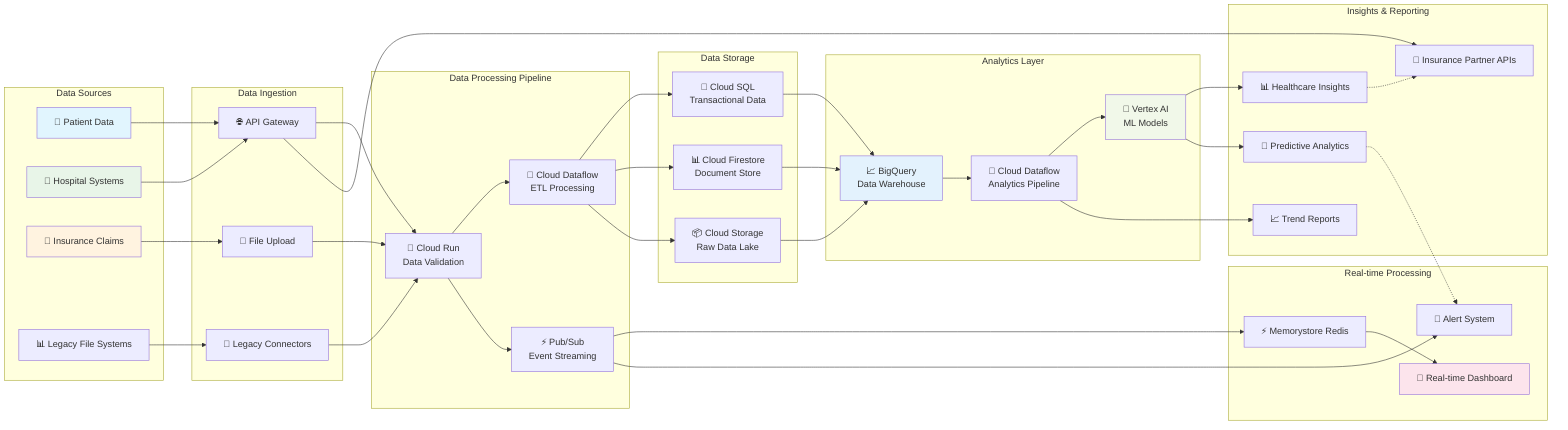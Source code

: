 graph LR
    subgraph "Data Sources"
        A[👥 Patient Data]
        B[🏥 Hospital Systems]
        C[🏢 Insurance Claims]
        D[📊 Legacy File Systems]
    end
    
    subgraph "Data Ingestion"
        E[🌐 API Gateway]
        F[📁 File Upload]
        G[🔄 Legacy Connectors]
    end
    
    subgraph "Data Processing Pipeline"
        H[🚀 Cloud Run<br/>Data Validation]
        I[🔄 Cloud Dataflow<br/>ETL Processing]
        J[⚡ Pub/Sub<br/>Event Streaming]
    end
    
    subgraph "Data Storage"
        K[💾 Cloud SQL<br/>Transactional Data]
        L[📊 Cloud Firestore<br/>Document Store]
        M[📦 Cloud Storage<br/>Raw Data Lake]
    end
    
    subgraph "Analytics Layer"
        N[📈 BigQuery<br/>Data Warehouse]
        O[🔄 Cloud Dataflow<br/>Analytics Pipeline]
        P[🤖 Vertex AI<br/>ML Models]
    end
    
    subgraph "Insights & Reporting"
        Q[📊 Healthcare Insights]
        R[📈 Trend Reports]
        S[🔮 Predictive Analytics]
        T[🎯 Insurance Partner APIs]
    end
    
    subgraph "Real-time Processing"
        U[⚡ Memorystore Redis]
        V[📱 Real-time Dashboard]
        W[🚨 Alert System]
    end
    
    %% Data ingestion flow
    A --> E
    B --> E
    C --> F
    D --> G
    
    %% Processing flow
    E --> H
    F --> H
    G --> H
    H --> I
    H --> J
    
    %% Storage flow
    I --> K
    I --> L
    I --> M
    J --> U
    
    %% Analytics flow
    K --> N
    L --> N
    M --> N
    N --> O
    O --> P
    
    %% Output flow
    P --> Q
    O --> R
    P --> S
    E --> T
    
    %% Real-time flow
    U --> V
    J --> W
    
    %% Feedback loops
    S -.-> W
    Q -.-> T

    style A fill:#e1f5fe
    style B fill:#e8f5e8
    style C fill:#fff3e0
    style N fill:#e3f2fd
    style P fill:#f1f8e9
    style V fill:#fce4ec